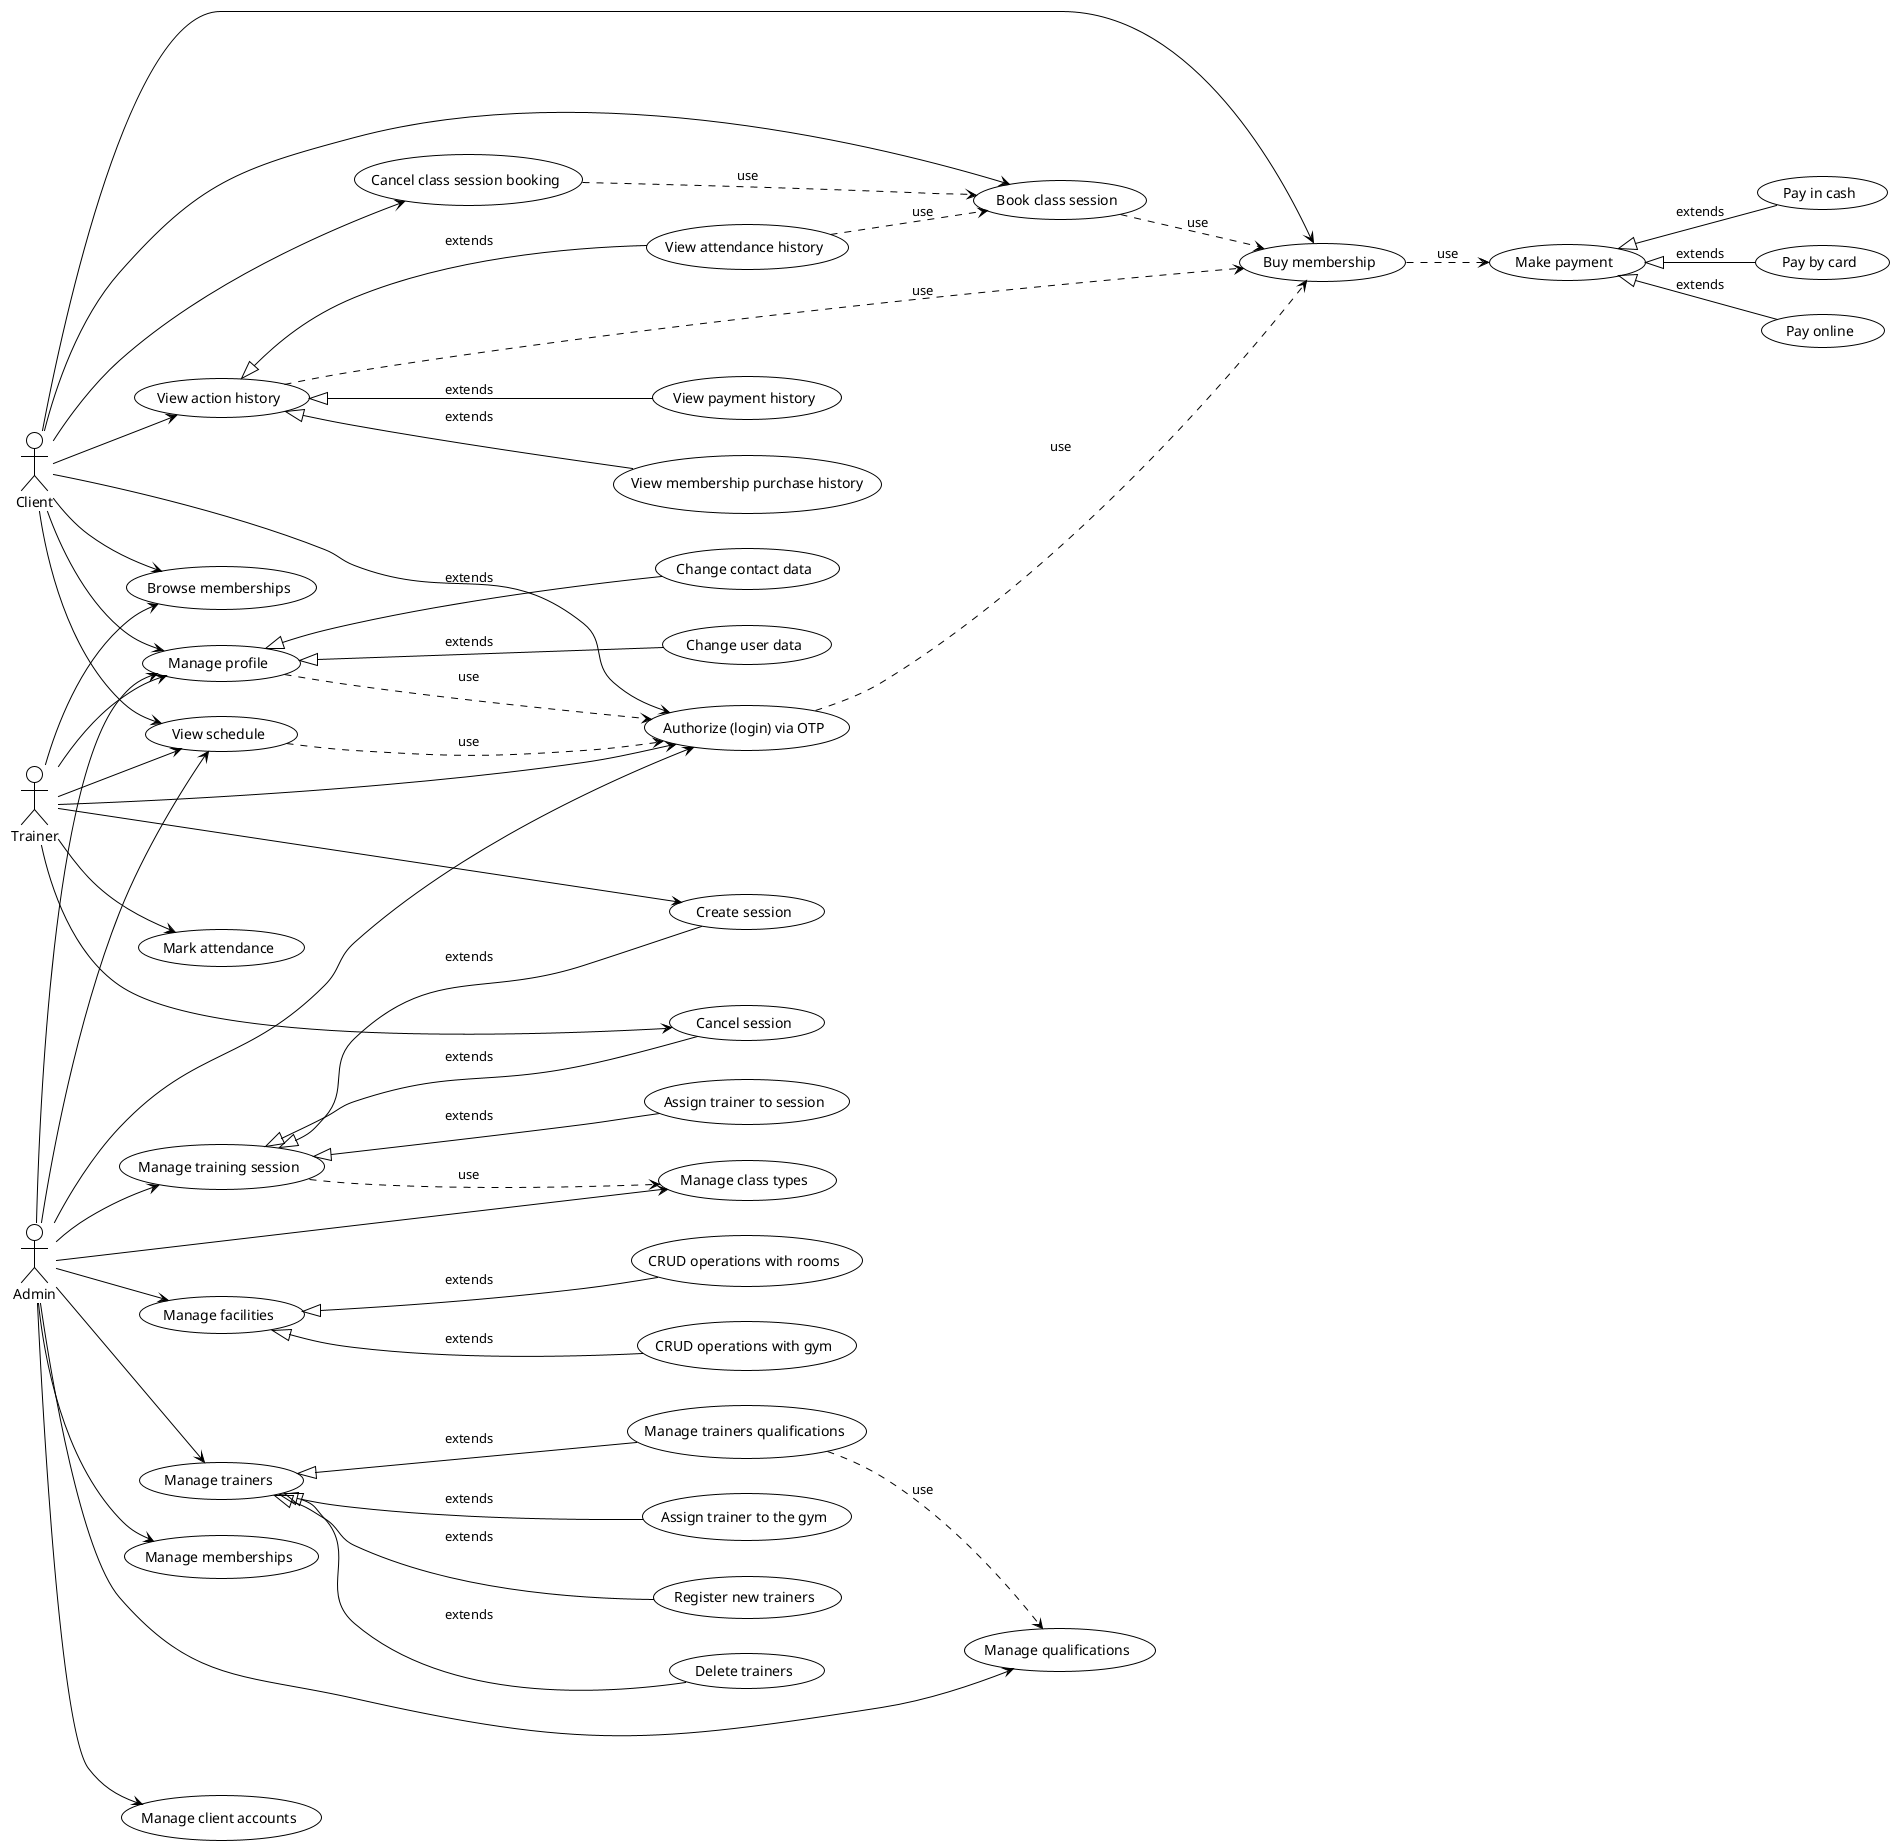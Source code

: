 @startuml
!theme plain
left to right direction
skinparam actorStyle stick

actor "Client" as Client
actor "Trainer" as Trainer
actor "Admin" as Admin

usecase UC1 as "Authorize (login) via OTP"
usecase UC2 as "Manage profile"
usecase UC3 as "View schedule"
usecase UC4 as "Book class session"
usecase UC5 as "Cancel class session booking"
usecase UC6 as "Buy membership"
usecase UC7 as "View action history"
usecase UC8 as "View attendance history"
usecase UC9 as "View payment history"
usecase UC10 as "View membership purchase history"
usecase UC11 as "Make payment"
usecase UC12 as "Pay in cash"
usecase UC13 as "Pay by card"
usecase UC14 as "Pay online"
usecase UC15 as "Browse memberships"
usecase UC16 as "Change user data"
usecase UC17 as "Change contact data"

usecase TR1 as "Create session"
usecase TR2 as "Mark attendance"
usecase TR3 as "Assign trainer to session"
usecase TR4 as "Cancel session"

usecase AD1 as "Manage trainers"
usecase AD2 as "Manage memberships"
usecase AD3 as "Manage training session"
usecase AD4 as "Manage qualifications"
usecase AD5 as "Manage client accounts"
usecase AD6 as "Manage class types"
usecase AD7 as "Manage facilities"
usecase AD8 as "Assign trainer to the gym"
usecase AD9 as "Register new trainers"
usecase AD10 as "Delete trainers"
usecase AD11 as "Manage trainers qualifications"
usecase AD12 as "CRUD operations with rooms"
usecase AD13 as "CRUD operations with gym"

Client --> UC1
Client --> UC2
Client --> UC3
Client --> UC4
Client --> UC5
Client --> UC6
Client --> UC15
Client --> UC7

UC2 ..> UC1 : «use»
UC2 <|-- UC16 : «extends»
UC2 <|-- UC17 : «extends»

UC5 ..> UC4 : «use»
UC1 ..> UC6 : «use»
UC7 ..> UC6 : «use»
UC4 ..> UC6 : «use»
UC8 ..> UC4 : «use»
UC6 ..> UC11 : «use»
UC3 ..> UC1 : «use»

UC11 <|-- UC12 : «extends»
UC11 <|-- UC13 : «extends»
UC11 <|-- UC14 : «extends»

UC7 <|-- UC8 : «extends»
UC7 <|-- UC9 : «extends»
UC7 <|-- UC10 : «extends»

Trainer --> UC1
Trainer --> UC2
Trainer --> UC3
Trainer --> UC15
Trainer --> TR1
Trainer --> TR2
Trainer --> TR4

Admin --> UC1
Admin --> UC3
Admin --> UC2
Admin --> AD1
Admin --> AD2
Admin --> AD3
Admin --> AD4
Admin --> AD5
Admin --> AD6
Admin --> AD7

AD3 ..> AD6 : «use»
AD3 <|-- TR1 : «extends»
AD3 <|-- TR3 : «extends»
AD3 <|-- TR4 : «extends»

AD1 <|-- AD8 : «extends»
AD1 <|-- AD9 : «extends»
AD1 <|-- AD10 : «extends»
AD1 <|-- AD11 : «extends»

AD11 ..> AD4 : «use»

AD7 <|-- AD12 : «extends»
AD7 <|-- AD13 : «extends»

@enduml